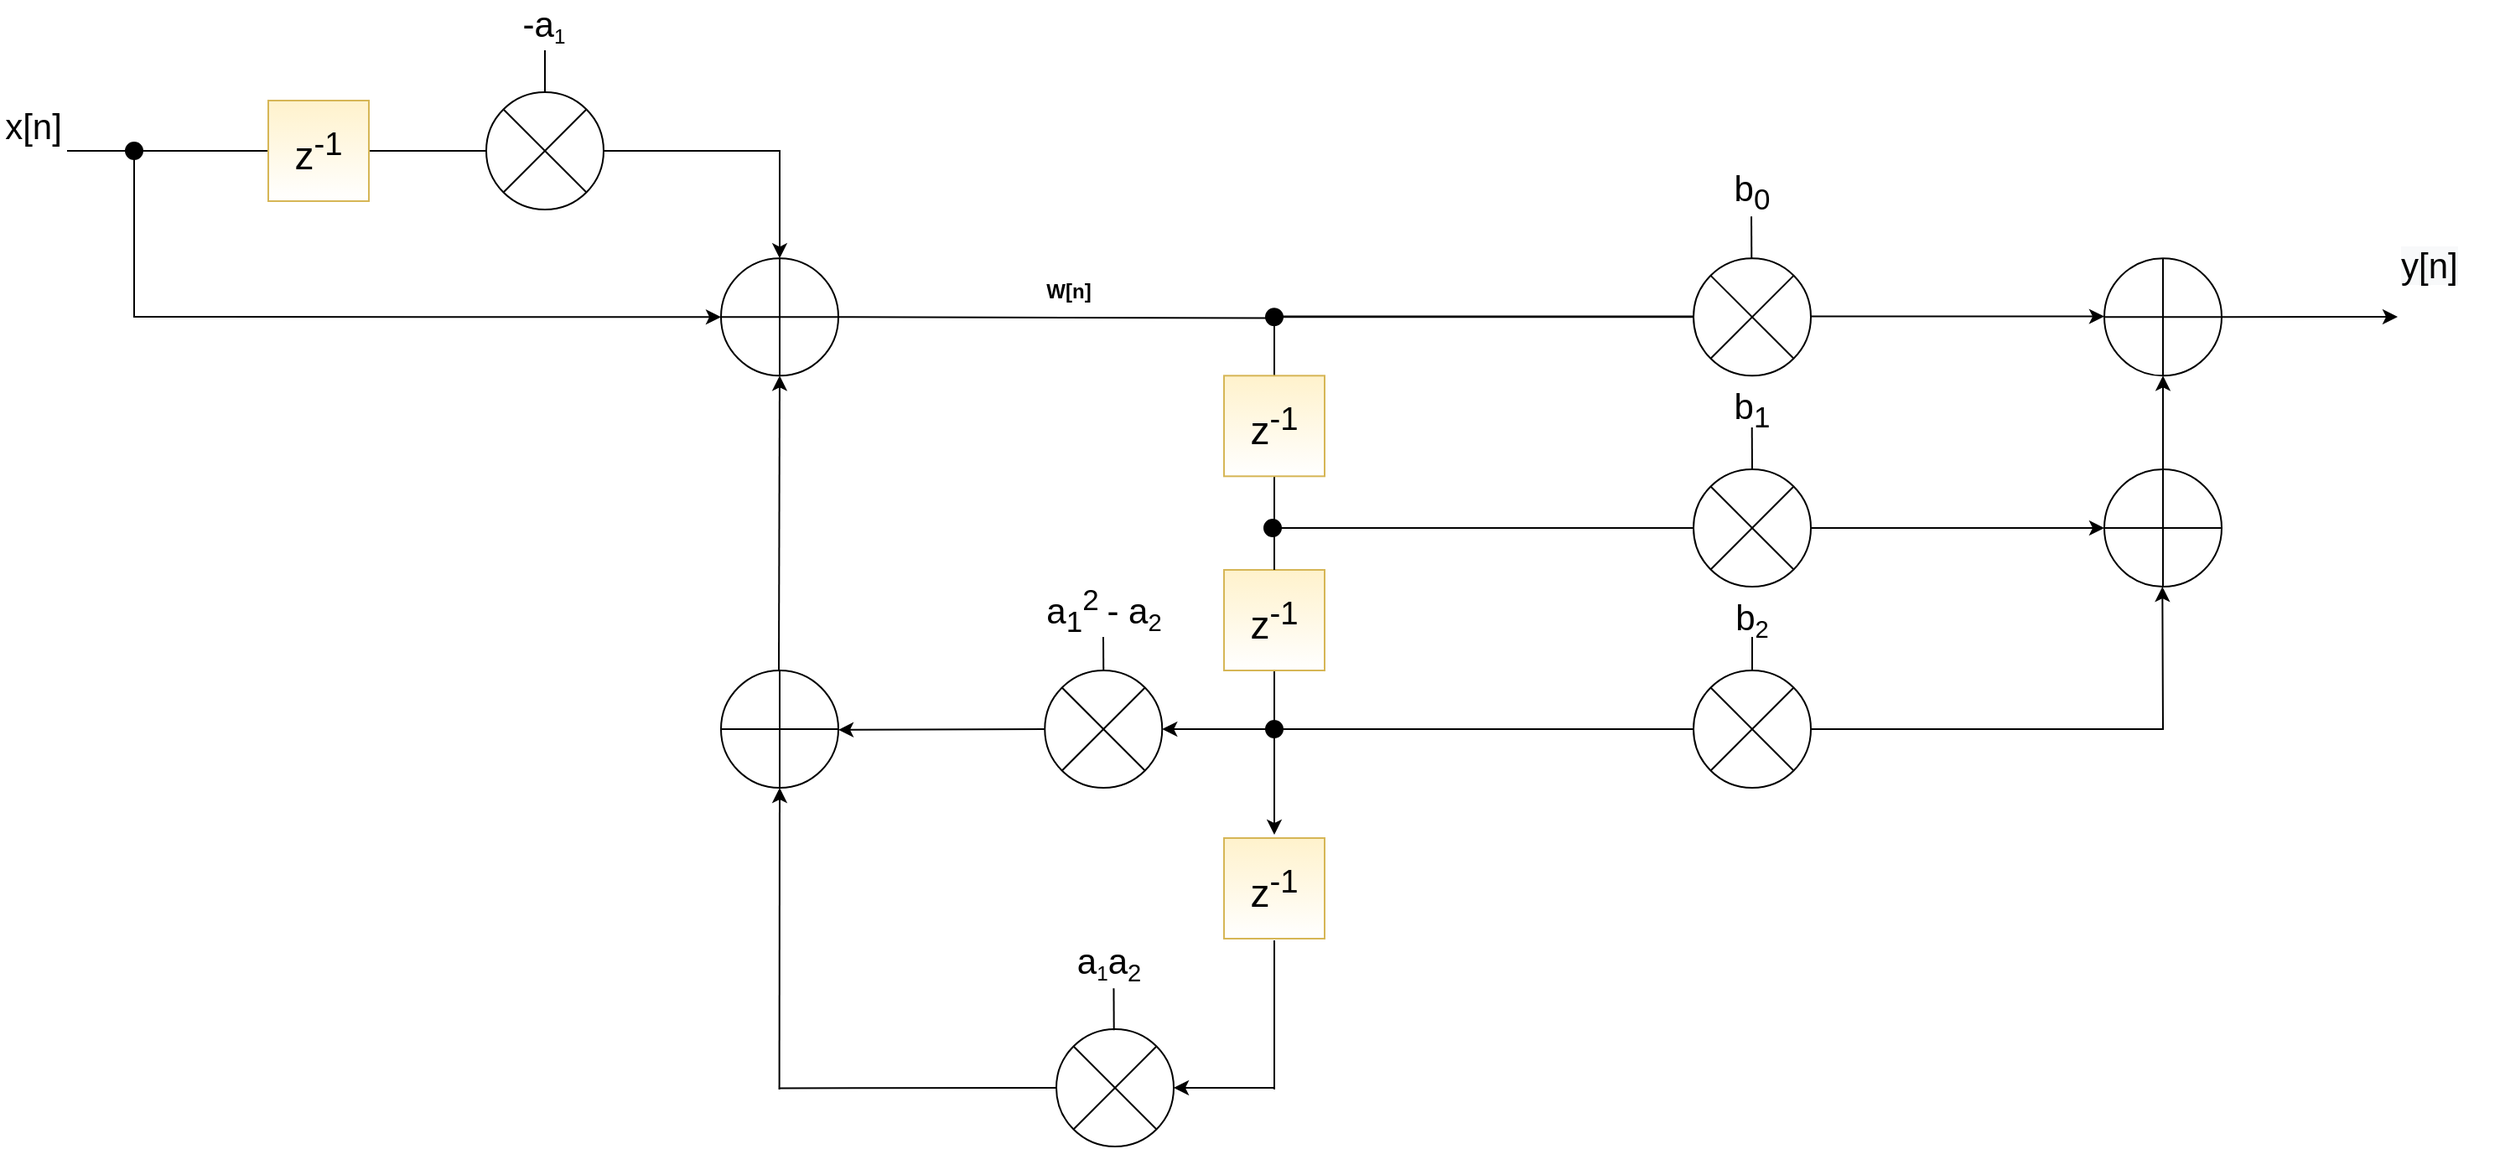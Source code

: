<mxfile version="15.5.8" type="device"><diagram id="acmo0dVQ1KK7WoxKxguS" name="Page-1"><mxGraphModel dx="2903" dy="2263" grid="1" gridSize="10" guides="1" tooltips="1" connect="1" arrows="1" fold="1" page="1" pageScale="1" pageWidth="827" pageHeight="1169" math="0" shadow="0"><root><mxCell id="0"/><mxCell id="1" parent="0"/><mxCell id="LFBnAfP0JGg7puGbSBO4-1" value="" style="verticalLabelPosition=bottom;verticalAlign=top;html=1;shape=mxgraph.flowchart.summing_function;" vertex="1" parent="1"><mxGeometry x="270" y="94.15" width="70" height="70" as="geometry"/></mxCell><mxCell id="LFBnAfP0JGg7puGbSBO4-2" value="&lt;font style=&quot;font-size: 21px&quot;&gt;x[n]&lt;/font&gt;" style="text;html=1;strokeColor=none;fillColor=none;align=center;verticalAlign=middle;whiteSpace=wrap;rounded=0;" vertex="1" parent="1"><mxGeometry x="-160" y="5" width="40" height="20" as="geometry"/></mxCell><mxCell id="LFBnAfP0JGg7puGbSBO4-3" value="&lt;b&gt;W[n]&lt;/b&gt;" style="text;html=1;align=center;verticalAlign=middle;resizable=0;points=[];autosize=1;strokeColor=none;fillColor=none;" vertex="1" parent="1"><mxGeometry x="456.57" y="104.15" width="40" height="20" as="geometry"/></mxCell><mxCell id="LFBnAfP0JGg7puGbSBO4-4" value="" style="endArrow=classic;html=1;exitX=0.5;exitY=1;exitDx=0;exitDy=0;startArrow=none;" edge="1" parent="1" source="LFBnAfP0JGg7puGbSBO4-11"><mxGeometry width="50" height="50" relative="1" as="geometry"><mxPoint x="600" y="340" as="sourcePoint"/><mxPoint x="600" y="438" as="targetPoint"/></mxGeometry></mxCell><mxCell id="LFBnAfP0JGg7puGbSBO4-5" value="&lt;font style=&quot;font-size: 23px&quot;&gt;z&lt;sup&gt;-1&lt;/sup&gt;&lt;/font&gt;" style="whiteSpace=wrap;html=1;aspect=fixed;fillColor=#fff2cc;strokeColor=#d6b656;gradientColor=#ffffff;" vertex="1" parent="1"><mxGeometry x="570" y="440" width="60" height="60" as="geometry"/></mxCell><mxCell id="LFBnAfP0JGg7puGbSBO4-6" value="" style="shape=sumEllipse;perimeter=ellipsePerimeter;whiteSpace=wrap;html=1;backgroundOutline=1;" vertex="1" parent="1"><mxGeometry x="463.13" y="340" width="70" height="70" as="geometry"/></mxCell><mxCell id="LFBnAfP0JGg7puGbSBO4-7" value="" style="shape=sumEllipse;perimeter=ellipsePerimeter;whiteSpace=wrap;html=1;backgroundOutline=1;" vertex="1" parent="1"><mxGeometry x="470" y="554" width="70" height="70" as="geometry"/></mxCell><mxCell id="LFBnAfP0JGg7puGbSBO4-8" value="" style="endArrow=none;html=1;" edge="1" parent="1"><mxGeometry width="50" height="50" relative="1" as="geometry"><mxPoint x="600" y="590" as="sourcePoint"/><mxPoint x="600" y="501" as="targetPoint"/></mxGeometry></mxCell><mxCell id="LFBnAfP0JGg7puGbSBO4-9" value="&lt;font style=&quot;font-size: 21px&quot;&gt;a&lt;sub&gt;1&lt;/sub&gt;&lt;sup&gt;2 &lt;/sup&gt;-&amp;nbsp;&lt;/font&gt;&lt;span style=&quot;font-size: 21px&quot;&gt;a&lt;/span&gt;&lt;span style=&quot;font-size: 17.5px&quot;&gt;&lt;sub&gt;2&lt;/sub&gt;&lt;/span&gt;" style="text;html=1;strokeColor=none;fillColor=none;align=center;verticalAlign=middle;whiteSpace=wrap;rounded=0;" vertex="1" parent="1"><mxGeometry x="456.57" y="290" width="83.13" height="30" as="geometry"/></mxCell><mxCell id="LFBnAfP0JGg7puGbSBO4-10" value="&lt;font style=&quot;font-size: 21px&quot;&gt;a&lt;/font&gt;&lt;font&gt;&lt;span style=&quot;font-size: 14.583px&quot;&gt;&lt;sub&gt;1&lt;/sub&gt;&lt;/span&gt;&lt;span style=&quot;font-size: 21px&quot;&gt;a&lt;/span&gt;&lt;/font&gt;&lt;font style=&quot;font-size: 17.5px&quot;&gt;&lt;sub&gt;2&lt;/sub&gt;&lt;/font&gt;" style="text;html=1;strokeColor=none;fillColor=none;align=center;verticalAlign=middle;whiteSpace=wrap;rounded=0;" vertex="1" parent="1"><mxGeometry x="480" y="500" width="43.13" height="30" as="geometry"/></mxCell><mxCell id="LFBnAfP0JGg7puGbSBO4-12" value="" style="verticalLabelPosition=bottom;verticalAlign=top;html=1;shape=mxgraph.flowchart.summing_function;" vertex="1" parent="1"><mxGeometry x="270" y="340" width="70" height="70" as="geometry"/></mxCell><mxCell id="LFBnAfP0JGg7puGbSBO4-13" value="" style="endArrow=classic;html=1;startArrow=none;exitX=0;exitY=0.5;exitDx=0;exitDy=0;" edge="1" parent="1" source="LFBnAfP0JGg7puGbSBO4-6"><mxGeometry width="50" height="50" relative="1" as="geometry"><mxPoint x="460" y="375" as="sourcePoint"/><mxPoint x="340" y="375.43" as="targetPoint"/></mxGeometry></mxCell><mxCell id="LFBnAfP0JGg7puGbSBO4-14" value="" style="endArrow=none;html=1;entryX=0;entryY=0.5;entryDx=0;entryDy=0;" edge="1" parent="1" target="LFBnAfP0JGg7puGbSBO4-7"><mxGeometry width="50" height="50" relative="1" as="geometry"><mxPoint x="305" y="589.2" as="sourcePoint"/><mxPoint x="465" y="588.8" as="targetPoint"/></mxGeometry></mxCell><mxCell id="LFBnAfP0JGg7puGbSBO4-15" value="" style="endArrow=classic;html=1;rounded=0;entryX=0.5;entryY=1;entryDx=0;entryDy=0;entryPerimeter=0;" edge="1" parent="1" target="LFBnAfP0JGg7puGbSBO4-12"><mxGeometry width="50" height="50" relative="1" as="geometry"><mxPoint x="304.8" y="590" as="sourcePoint"/><mxPoint x="305" y="413" as="targetPoint"/></mxGeometry></mxCell><mxCell id="LFBnAfP0JGg7puGbSBO4-16" value="" style="endArrow=classic;html=1;rounded=0;entryX=0.5;entryY=1;entryDx=0;entryDy=0;entryPerimeter=0;" edge="1" parent="1" target="LFBnAfP0JGg7puGbSBO4-1"><mxGeometry width="50" height="50" relative="1" as="geometry"><mxPoint x="304.5" y="340" as="sourcePoint"/><mxPoint x="304.5" y="250" as="targetPoint"/></mxGeometry></mxCell><mxCell id="LFBnAfP0JGg7puGbSBO4-17" value="" style="ellipse;whiteSpace=wrap;html=1;aspect=fixed;fillColor=#000000;" vertex="1" parent="1"><mxGeometry x="595" y="124.15" width="10" height="10" as="geometry"/></mxCell><mxCell id="LFBnAfP0JGg7puGbSBO4-18" value="" style="endArrow=none;html=1;entryX=0;entryY=0.563;entryDx=0;entryDy=0;entryPerimeter=0;exitX=1;exitY=0.5;exitDx=0;exitDy=0;exitPerimeter=0;" edge="1" parent="1" source="LFBnAfP0JGg7puGbSBO4-1" target="LFBnAfP0JGg7puGbSBO4-17"><mxGeometry width="50" height="50" relative="1" as="geometry"><mxPoint x="380" y="129.66" as="sourcePoint"/><mxPoint x="685" y="129.41" as="targetPoint"/></mxGeometry></mxCell><mxCell id="LFBnAfP0JGg7puGbSBO4-19" value="" style="ellipse;whiteSpace=wrap;html=1;aspect=fixed;fillColor=#000000;" vertex="1" parent="1"><mxGeometry x="595" y="370" width="10" height="10" as="geometry"/></mxCell><mxCell id="LFBnAfP0JGg7puGbSBO4-20" value="" style="endArrow=none;html=1;rounded=0;exitX=0.5;exitY=0;exitDx=0;exitDy=0;" edge="1" parent="1" source="LFBnAfP0JGg7puGbSBO4-6"><mxGeometry width="50" height="50" relative="1" as="geometry"><mxPoint x="520" y="390" as="sourcePoint"/><mxPoint x="498" y="320" as="targetPoint"/></mxGeometry></mxCell><mxCell id="LFBnAfP0JGg7puGbSBO4-21" value="" style="endArrow=none;html=1;rounded=0;exitX=0.5;exitY=0;exitDx=0;exitDy=0;" edge="1" parent="1"><mxGeometry width="50" height="50" relative="1" as="geometry"><mxPoint x="504.36" y="554.6" as="sourcePoint"/><mxPoint x="504.23" y="529.6" as="targetPoint"/></mxGeometry></mxCell><mxCell id="LFBnAfP0JGg7puGbSBO4-22" value="" style="endArrow=classic;html=1;rounded=0;startArrow=none;" edge="1" parent="1" source="LFBnAfP0JGg7puGbSBO4-75"><mxGeometry width="50" height="50" relative="1" as="geometry"><mxPoint x="680" y="120" as="sourcePoint"/><mxPoint x="1270" y="129" as="targetPoint"/></mxGeometry></mxCell><mxCell id="LFBnAfP0JGg7puGbSBO4-23" value="" style="endArrow=classic;html=1;rounded=0;entryX=1;entryY=0.5;entryDx=0;entryDy=0;" edge="1" parent="1" target="LFBnAfP0JGg7puGbSBO4-7"><mxGeometry width="50" height="50" relative="1" as="geometry"><mxPoint x="600" y="589" as="sourcePoint"/><mxPoint x="640" y="620" as="targetPoint"/></mxGeometry></mxCell><mxCell id="LFBnAfP0JGg7puGbSBO4-24" value="" style="endArrow=classic;html=1;rounded=0;entryX=1;entryY=0.5;entryDx=0;entryDy=0;exitX=0;exitY=0.5;exitDx=0;exitDy=0;" edge="1" parent="1" source="LFBnAfP0JGg7puGbSBO4-19" target="LFBnAfP0JGg7puGbSBO4-6"><mxGeometry width="50" height="50" relative="1" as="geometry"><mxPoint x="550" y="430" as="sourcePoint"/><mxPoint x="600" y="380" as="targetPoint"/></mxGeometry></mxCell><mxCell id="LFBnAfP0JGg7puGbSBO4-26" value="" style="endArrow=none;html=1;rounded=0;exitX=0.5;exitY=0;exitDx=0;exitDy=0;" edge="1" parent="1" source="LFBnAfP0JGg7puGbSBO4-29"><mxGeometry width="50" height="50" relative="1" as="geometry"><mxPoint x="6.87" y="50" as="sourcePoint"/><mxPoint x="165" y="-30" as="targetPoint"/></mxGeometry></mxCell><mxCell id="LFBnAfP0JGg7puGbSBO4-27" value="" style="endArrow=classic;html=1;rounded=0;entryX=0.5;entryY=0;entryDx=0;entryDy=0;entryPerimeter=0;" edge="1" parent="1" target="LFBnAfP0JGg7puGbSBO4-1"><mxGeometry width="50" height="50" relative="1" as="geometry"><mxPoint x="-120" y="30" as="sourcePoint"/><mxPoint x="200" y="20" as="targetPoint"/><Array as="points"><mxPoint x="-70" y="30"/><mxPoint x="305" y="30"/></Array></mxGeometry></mxCell><mxCell id="LFBnAfP0JGg7puGbSBO4-28" value="&lt;font style=&quot;font-size: 21px&quot;&gt;-a&lt;/font&gt;&lt;font&gt;&lt;span style=&quot;font-size: 14.583px&quot;&gt;&lt;sub&gt;1&lt;/sub&gt;&lt;/span&gt;&lt;/font&gt;" style="text;html=1;strokeColor=none;fillColor=none;align=center;verticalAlign=middle;whiteSpace=wrap;rounded=0;" vertex="1" parent="1"><mxGeometry x="143.43" y="-60" width="43.13" height="30" as="geometry"/></mxCell><mxCell id="LFBnAfP0JGg7puGbSBO4-29" value="" style="shape=sumEllipse;perimeter=ellipsePerimeter;whiteSpace=wrap;html=1;backgroundOutline=1;" vertex="1" parent="1"><mxGeometry x="130" y="-5" width="70" height="70" as="geometry"/></mxCell><mxCell id="LFBnAfP0JGg7puGbSBO4-30" value="&lt;font style=&quot;font-size: 23px&quot;&gt;z&lt;sup&gt;-1&lt;/sup&gt;&lt;/font&gt;" style="whiteSpace=wrap;html=1;aspect=fixed;fillColor=#fff2cc;strokeColor=#d6b656;gradientColor=#ffffff;" vertex="1" parent="1"><mxGeometry width="60" height="60" as="geometry"/></mxCell><mxCell id="LFBnAfP0JGg7puGbSBO4-31" value="" style="endArrow=classic;html=1;rounded=0;entryX=0;entryY=0.5;entryDx=0;entryDy=0;entryPerimeter=0;" edge="1" parent="1" target="LFBnAfP0JGg7puGbSBO4-1"><mxGeometry width="50" height="50" relative="1" as="geometry"><mxPoint x="-80" y="30" as="sourcePoint"/><mxPoint x="80" y="140" as="targetPoint"/><Array as="points"><mxPoint x="-80" y="129"/></Array></mxGeometry></mxCell><mxCell id="LFBnAfP0JGg7puGbSBO4-32" value="" style="ellipse;whiteSpace=wrap;html=1;aspect=fixed;fillColor=#000000;" vertex="1" parent="1"><mxGeometry x="-85" y="25" width="10" height="10" as="geometry"/></mxCell><mxCell id="LFBnAfP0JGg7puGbSBO4-36" value="&lt;font&gt;&lt;sub&gt;&lt;span style=&quot;font-size: 21px&quot;&gt;b&lt;sub&gt;1&lt;/sub&gt;&lt;/span&gt;&lt;/sub&gt;&lt;/font&gt;" style="text;html=1;strokeColor=none;fillColor=none;align=center;verticalAlign=middle;whiteSpace=wrap;rounded=0;" vertex="1" parent="1"><mxGeometry x="865" y="170" width="40" height="30" as="geometry"/></mxCell><mxCell id="LFBnAfP0JGg7puGbSBO4-37" value="&lt;font&gt;&lt;sub&gt;&lt;span style=&quot;font-size: 21px&quot;&gt;b&lt;/span&gt;&lt;span style=&quot;font-size: 17.5px&quot;&gt;&lt;sub&gt;2&lt;/sub&gt;&lt;/span&gt;&lt;/sub&gt;&lt;/font&gt;" style="text;html=1;strokeColor=none;fillColor=none;align=center;verticalAlign=middle;whiteSpace=wrap;rounded=0;" vertex="1" parent="1"><mxGeometry x="865" y="295" width="40" height="30" as="geometry"/></mxCell><mxCell id="LFBnAfP0JGg7puGbSBO4-43" value="&lt;font&gt;&lt;sub&gt;&lt;span style=&quot;font-size: 21px&quot;&gt;b&lt;sub&gt;0&lt;/sub&gt;&lt;/span&gt;&lt;/sub&gt;&lt;/font&gt;" style="text;html=1;strokeColor=none;fillColor=none;align=center;verticalAlign=middle;whiteSpace=wrap;rounded=0;" vertex="1" parent="1"><mxGeometry x="865" y="40" width="40" height="30" as="geometry"/></mxCell><mxCell id="LFBnAfP0JGg7puGbSBO4-74" value="" style="endArrow=classic;html=1;rounded=0;entryX=0.5;entryY=1;entryDx=0;entryDy=0;entryPerimeter=0;exitX=1;exitY=0.5;exitDx=0;exitDy=0;" edge="1" parent="1" source="LFBnAfP0JGg7puGbSBO4-19"><mxGeometry width="50" height="50" relative="1" as="geometry"><mxPoint x="1130.16" y="468.9" as="sourcePoint"/><mxPoint x="1129.66" y="290.0" as="targetPoint"/><Array as="points"><mxPoint x="1130" y="375"/></Array></mxGeometry></mxCell><mxCell id="LFBnAfP0JGg7puGbSBO4-77" value="&lt;span style=&quot;color: rgb(0 , 0 , 0) ; font-family: &amp;#34;helvetica&amp;#34; ; font-size: 21px ; font-style: normal ; font-weight: 400 ; letter-spacing: normal ; text-align: center ; text-indent: 0px ; text-transform: none ; word-spacing: 0px ; background-color: rgb(248 , 249 , 250) ; display: inline ; float: none&quot;&gt;y[n]&lt;/span&gt;" style="text;whiteSpace=wrap;html=1;" vertex="1" parent="1"><mxGeometry x="1270" y="78.75" width="60" height="30" as="geometry"/></mxCell><mxCell id="LFBnAfP0JGg7puGbSBO4-109" value="" style="endArrow=none;html=1;rounded=0;exitX=0.5;exitY=0;exitDx=0;exitDy=0;" edge="1" parent="1" source="LFBnAfP0JGg7puGbSBO4-35"><mxGeometry width="50" height="50" relative="1" as="geometry"><mxPoint x="885.62" y="335.0" as="sourcePoint"/><mxPoint x="885" y="320" as="targetPoint"/></mxGeometry></mxCell><mxCell id="LFBnAfP0JGg7puGbSBO4-118" value="" style="endArrow=none;html=1;rounded=0;exitX=0.5;exitY=0;exitDx=0;exitDy=0;" edge="1" parent="1"><mxGeometry width="50" height="50" relative="1" as="geometry"><mxPoint x="884.99" y="220" as="sourcePoint"/><mxPoint x="884.86" y="195" as="targetPoint"/></mxGeometry></mxCell><mxCell id="LFBnAfP0JGg7puGbSBO4-127" value="" style="endArrow=none;html=1;rounded=0;exitX=0.5;exitY=0;exitDx=0;exitDy=0;" edge="1" parent="1"><mxGeometry width="50" height="50" relative="1" as="geometry"><mxPoint x="884.65" y="94.15" as="sourcePoint"/><mxPoint x="884.52" y="69.15" as="targetPoint"/></mxGeometry></mxCell><mxCell id="LFBnAfP0JGg7puGbSBO4-131" value="" style="endArrow=none;html=1;rounded=0;" edge="1" parent="1" source="LFBnAfP0JGg7puGbSBO4-17" target="LFBnAfP0JGg7puGbSBO4-42"><mxGeometry width="50" height="50" relative="1" as="geometry"><mxPoint x="605" y="129.15" as="sourcePoint"/><mxPoint x="1270" y="129" as="targetPoint"/></mxGeometry></mxCell><mxCell id="LFBnAfP0JGg7puGbSBO4-75" value="" style="verticalLabelPosition=bottom;verticalAlign=top;html=1;shape=mxgraph.flowchart.summing_function;" vertex="1" parent="1"><mxGeometry x="1095" y="94.15" width="70" height="70" as="geometry"/></mxCell><mxCell id="LFBnAfP0JGg7puGbSBO4-11" value="&lt;font style=&quot;font-size: 23px&quot;&gt;z&lt;sup&gt;-1&lt;/sup&gt;&lt;/font&gt;" style="whiteSpace=wrap;html=1;aspect=fixed;fillColor=#fff2cc;strokeColor=#d6b656;gradientColor=#ffffff;" vertex="1" parent="1"><mxGeometry x="570" y="280" width="60" height="60" as="geometry"/></mxCell><mxCell id="LFBnAfP0JGg7puGbSBO4-133" value="" style="endArrow=none;html=1;exitX=0.5;exitY=1;exitDx=0;exitDy=0;" edge="1" parent="1" source="LFBnAfP0JGg7puGbSBO4-17" target="LFBnAfP0JGg7puGbSBO4-11"><mxGeometry width="50" height="50" relative="1" as="geometry"><mxPoint x="600" y="134.15" as="sourcePoint"/><mxPoint x="600" y="438" as="targetPoint"/></mxGeometry></mxCell><mxCell id="LFBnAfP0JGg7puGbSBO4-25" value="&lt;font style=&quot;font-size: 23px&quot;&gt;z&lt;sup&gt;-1&lt;/sup&gt;&lt;/font&gt;" style="whiteSpace=wrap;html=1;aspect=fixed;fillColor=#fff2cc;strokeColor=#d6b656;gradientColor=#ffffff;" vertex="1" parent="1"><mxGeometry x="570" y="164.15" width="60" height="60" as="geometry"/></mxCell><mxCell id="LFBnAfP0JGg7puGbSBO4-72" value="" style="verticalLabelPosition=bottom;verticalAlign=top;html=1;shape=mxgraph.flowchart.summing_function;" vertex="1" parent="1"><mxGeometry x="1095" y="220" width="70" height="70" as="geometry"/></mxCell><mxCell id="LFBnAfP0JGg7puGbSBO4-137" value="" style="ellipse;whiteSpace=wrap;html=1;aspect=fixed;fillColor=#000000;" vertex="1" parent="1"><mxGeometry x="594" y="250" width="10" height="10" as="geometry"/></mxCell><mxCell id="LFBnAfP0JGg7puGbSBO4-35" value="" style="shape=sumEllipse;perimeter=ellipsePerimeter;whiteSpace=wrap;html=1;backgroundOutline=1;" vertex="1" parent="1"><mxGeometry x="850" y="340.0" width="70" height="70" as="geometry"/></mxCell><mxCell id="LFBnAfP0JGg7puGbSBO4-141" value="" style="endArrow=classic;html=1;rounded=0;entryX=0;entryY=0.5;entryDx=0;entryDy=0;entryPerimeter=0;" edge="1" parent="1" target="LFBnAfP0JGg7puGbSBO4-72"><mxGeometry width="50" height="50" relative="1" as="geometry"><mxPoint x="599" y="255" as="sourcePoint"/><mxPoint x="890" y="530" as="targetPoint"/></mxGeometry></mxCell><mxCell id="LFBnAfP0JGg7puGbSBO4-38" value="" style="shape=sumEllipse;perimeter=ellipsePerimeter;whiteSpace=wrap;html=1;backgroundOutline=1;" vertex="1" parent="1"><mxGeometry x="850" y="220" width="70" height="70" as="geometry"/></mxCell><mxCell id="LFBnAfP0JGg7puGbSBO4-142" value="" style="endArrow=classic;html=1;rounded=0;entryX=0.5;entryY=1;entryDx=0;entryDy=0;entryPerimeter=0;exitX=0.5;exitY=0;exitDx=0;exitDy=0;exitPerimeter=0;" edge="1" parent="1" source="LFBnAfP0JGg7puGbSBO4-72" target="LFBnAfP0JGg7puGbSBO4-75"><mxGeometry width="50" height="50" relative="1" as="geometry"><mxPoint x="1000" y="240" as="sourcePoint"/><mxPoint x="1050" y="190" as="targetPoint"/></mxGeometry></mxCell><mxCell id="LFBnAfP0JGg7puGbSBO4-143" value="" style="endArrow=classic;html=1;rounded=0;entryX=0;entryY=0.5;entryDx=0;entryDy=0;entryPerimeter=0;" edge="1" parent="1"><mxGeometry width="50" height="50" relative="1" as="geometry"><mxPoint x="599" y="128.81" as="sourcePoint"/><mxPoint x="1095" y="128.81" as="targetPoint"/></mxGeometry></mxCell><mxCell id="LFBnAfP0JGg7puGbSBO4-42" value="" style="shape=sumEllipse;perimeter=ellipsePerimeter;whiteSpace=wrap;html=1;backgroundOutline=1;" vertex="1" parent="1"><mxGeometry x="850" y="94.15" width="70" height="70" as="geometry"/></mxCell></root></mxGraphModel></diagram></mxfile>